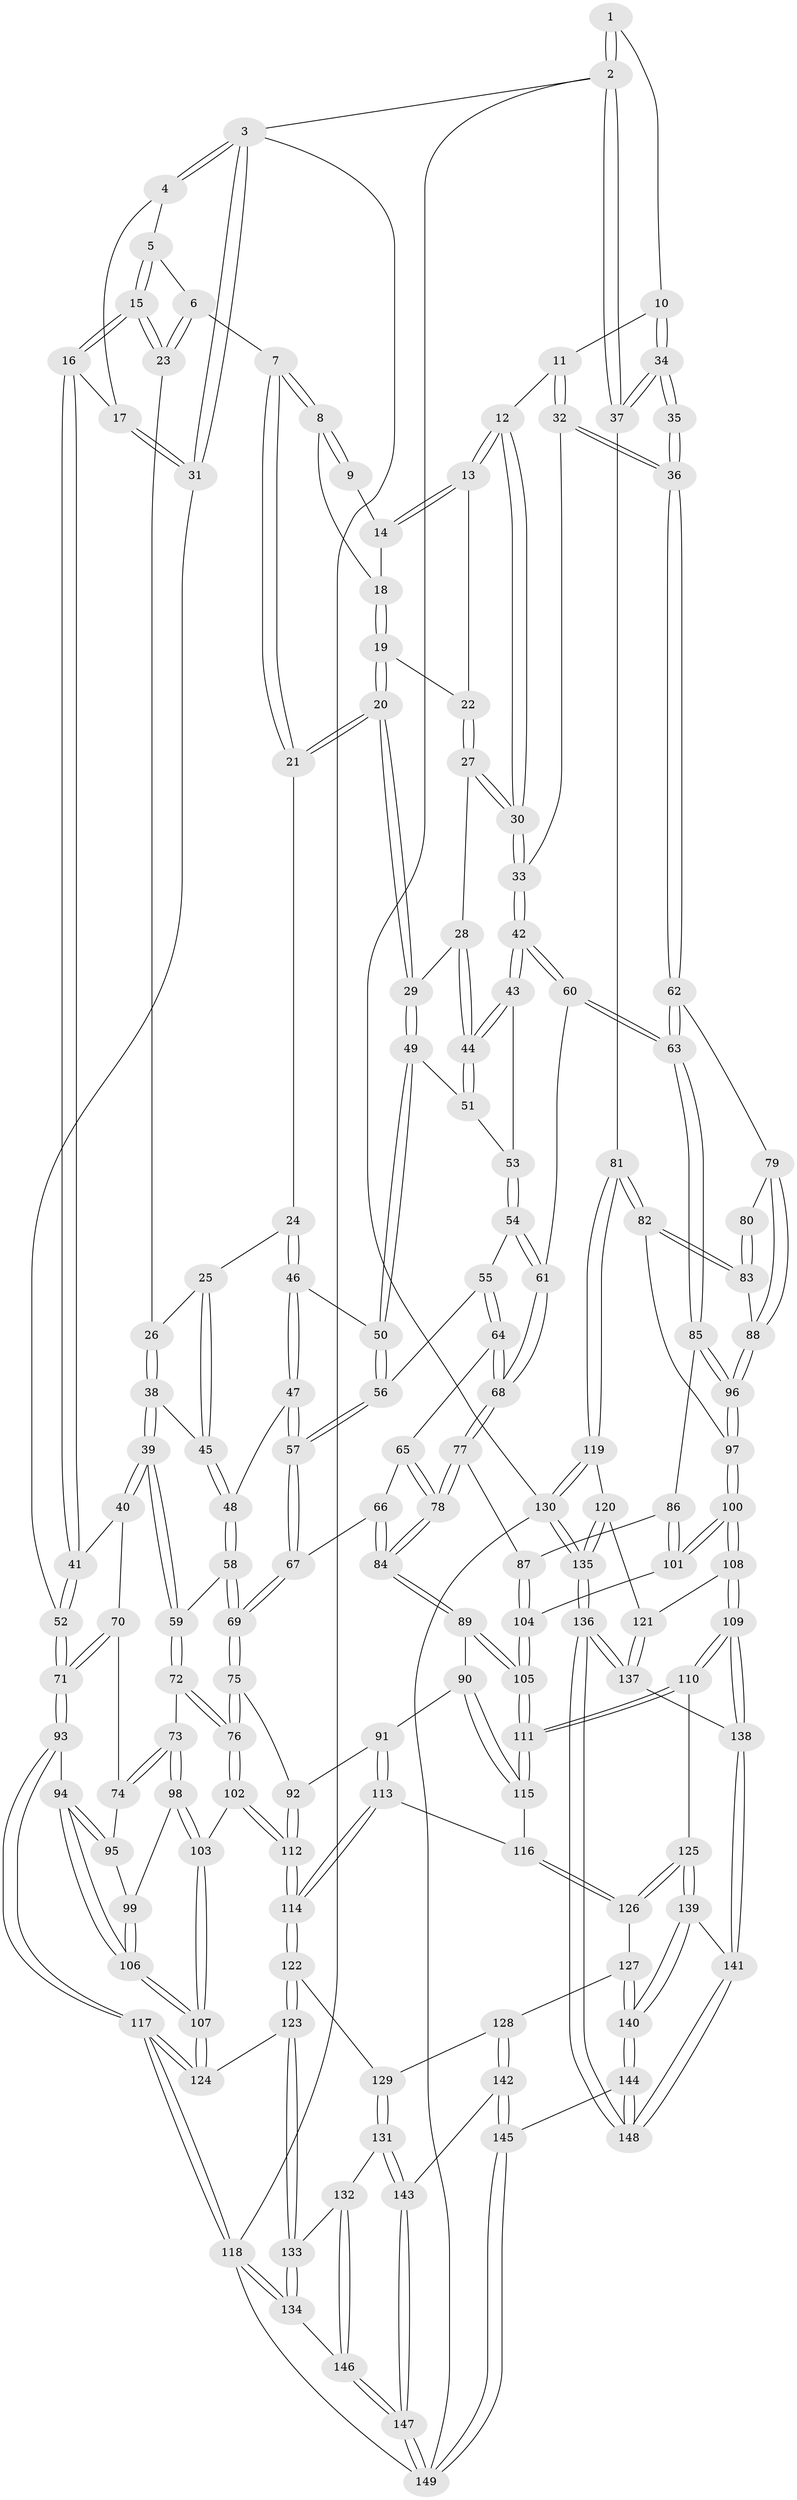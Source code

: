 // Generated by graph-tools (version 1.1) at 2025/01/03/09/25 05:01:36]
// undirected, 149 vertices, 369 edges
graph export_dot {
graph [start="1"]
  node [color=gray90,style=filled];
  1 [pos="+0.8143729305329581+0"];
  2 [pos="+1+0"];
  3 [pos="+0+0"];
  4 [pos="+0.11876415879639948+0"];
  5 [pos="+0.2526406492339431+0"];
  6 [pos="+0.41675063277622754+0"];
  7 [pos="+0.44910488128353554+0"];
  8 [pos="+0.47156478094157495+0"];
  9 [pos="+0.7682973472372002+0"];
  10 [pos="+0.8988386318358289+0.14427240157316523"];
  11 [pos="+0.8980991330442677+0.14469065238402912"];
  12 [pos="+0.8368813775012262+0.158880440485824"];
  13 [pos="+0.7880277995720788+0.15207306845009777"];
  14 [pos="+0.7335135460161158+0.10327163870125479"];
  15 [pos="+0.17012102213704097+0.20286814109713702"];
  16 [pos="+0.1681820827466047+0.20606946576028884"];
  17 [pos="+0.041747434765455414+0.17194207392377944"];
  18 [pos="+0.696340660833375+0.13414774526635587"];
  19 [pos="+0.6834634936191291+0.1563956311704788"];
  20 [pos="+0.6194464253622188+0.2058058404752013"];
  21 [pos="+0.5257857618695384+0.10921714770925205"];
  22 [pos="+0.7489733422408889+0.18526270748734058"];
  23 [pos="+0.3416687812990375+0.1717531812864035"];
  24 [pos="+0.4650956794425693+0.22470507997592987"];
  25 [pos="+0.45410469307346524+0.2286042712154672"];
  26 [pos="+0.3483280020461514+0.19774208635579524"];
  27 [pos="+0.7434950938488514+0.23398491684374687"];
  28 [pos="+0.7159992404496979+0.23701517346019293"];
  29 [pos="+0.6202027404818534+0.20923649617854828"];
  30 [pos="+0.7724050395347527+0.25094318786021164"];
  31 [pos="+0+0.2905544977435622"];
  32 [pos="+0.8207041875028271+0.30472646834664174"];
  33 [pos="+0.7960919016570117+0.2981423222076249"];
  34 [pos="+1+0.2538257814185142"];
  35 [pos="+1+0.2788544404346429"];
  36 [pos="+0.8346193823827776+0.31747047106847753"];
  37 [pos="+1+0.25452480152082557"];
  38 [pos="+0.3374421937385023+0.24959257606730417"];
  39 [pos="+0.2622743968687785+0.3268984415718715"];
  40 [pos="+0.1976284551141082+0.3072499379567562"];
  41 [pos="+0.17840264605273887+0.27684938295456485"];
  42 [pos="+0.7300136349278921+0.3370657165271704"];
  43 [pos="+0.7169864797185246+0.32360729089652973"];
  44 [pos="+0.7115577741985945+0.3149446684803717"];
  45 [pos="+0.4106202141616674+0.2924533286848401"];
  46 [pos="+0.5035327651107852+0.28265371388340854"];
  47 [pos="+0.4821886754065795+0.3407360158360543"];
  48 [pos="+0.4113107819687343+0.2950052831683439"];
  49 [pos="+0.6201092198807712+0.20968876345991894"];
  50 [pos="+0.5789592433422799+0.26614078490046833"];
  51 [pos="+0.6490145196777655+0.2701919215836499"];
  52 [pos="+0+0.3555323462452037"];
  53 [pos="+0.6446891543580298+0.3254956387513385"];
  54 [pos="+0.6338453247643406+0.3471547620913746"];
  55 [pos="+0.5899164764975936+0.3490431264832466"];
  56 [pos="+0.5819194729638244+0.34057369339034854"];
  57 [pos="+0.4855445894309154+0.3564504432449958"];
  58 [pos="+0.36017735601604894+0.3760872822934544"];
  59 [pos="+0.2876647387859701+0.35962611819170154"];
  60 [pos="+0.7106713358091536+0.406375066453916"];
  61 [pos="+0.7040060512795367+0.4106703368593688"];
  62 [pos="+0.8443132737256187+0.42500036432025506"];
  63 [pos="+0.8359566425233282+0.4343555824386612"];
  64 [pos="+0.5864601581665689+0.39988627961344125"];
  65 [pos="+0.5594863517952916+0.4170287153330773"];
  66 [pos="+0.4934451126376228+0.41644380149015114"];
  67 [pos="+0.4695177853064696+0.4104155898511508"];
  68 [pos="+0.6749820660931765+0.45421651166244115"];
  69 [pos="+0.43530710053703425+0.4371810077242417"];
  70 [pos="+0.17710474904877+0.3411347931005091"];
  71 [pos="+0+0.37358797830180474"];
  72 [pos="+0.27012491665780825+0.48070149787032046"];
  73 [pos="+0.19802134004223826+0.48463742158467416"];
  74 [pos="+0.13552246910306803+0.4195515053800027"];
  75 [pos="+0.4342436423674723+0.44288514438250765"];
  76 [pos="+0.32052008288397627+0.536628086654188"];
  77 [pos="+0.6701281784600083+0.48021483206360255"];
  78 [pos="+0.5919138903910786+0.5159192318238535"];
  79 [pos="+0.8657187885647457+0.4224084221182989"];
  80 [pos="+0.932231735889014+0.4065157465507688"];
  81 [pos="+1+0.5703234757968448"];
  82 [pos="+1+0.5295643688755108"];
  83 [pos="+0.9619285706794464+0.4901271294196507"];
  84 [pos="+0.5867960266139326+0.520396529230624"];
  85 [pos="+0.8344912288789318+0.4681106802573528"];
  86 [pos="+0.7974695611224957+0.4928836635552487"];
  87 [pos="+0.6786235092646772+0.49045829748691405"];
  88 [pos="+0.9340501042109602+0.4934474081289125"];
  89 [pos="+0.5726260514040381+0.5395101210755318"];
  90 [pos="+0.5314140269301508+0.5588949944498987"];
  91 [pos="+0.499858575264143+0.547458025502436"];
  92 [pos="+0.4921305555466193+0.5432004788811081"];
  93 [pos="+0+0.4461099398444283"];
  94 [pos="+0+0.4605828742638566"];
  95 [pos="+0.0588766519540855+0.4457288237918395"];
  96 [pos="+0.8637377354512934+0.5242984876525287"];
  97 [pos="+0.87066723255004+0.5818026245912458"];
  98 [pos="+0.18544724443505947+0.511041657912578"];
  99 [pos="+0.150088038341324+0.5541526968382963"];
  100 [pos="+0.8552352145408312+0.6230698055554329"];
  101 [pos="+0.7620350281683327+0.5534774731783474"];
  102 [pos="+0.32172914335913555+0.5910755100783145"];
  103 [pos="+0.2622928262286906+0.6157680606964245"];
  104 [pos="+0.70930573999724+0.5524881661047959"];
  105 [pos="+0.6804597241435618+0.6591492477513359"];
  106 [pos="+0.1269719541113605+0.6481563279596441"];
  107 [pos="+0.1458125201303858+0.6855995605714645"];
  108 [pos="+0.8569527582454536+0.749184718882113"];
  109 [pos="+0.7860064973178991+0.780314783897052"];
  110 [pos="+0.7044160226096178+0.7570586434398987"];
  111 [pos="+0.6899016858082205+0.7360774905523484"];
  112 [pos="+0.35229915264481393+0.6167621587162236"];
  113 [pos="+0.4112099415678712+0.7083765248743725"];
  114 [pos="+0.39999715024020355+0.708151725345544"];
  115 [pos="+0.5338982624965863+0.6700144058084816"];
  116 [pos="+0.44327820915369365+0.7124870741306402"];
  117 [pos="+0+0.7641972128477883"];
  118 [pos="+0+0.8774085156932825"];
  119 [pos="+1+0.7046891131030852"];
  120 [pos="+0.8790845371483782+0.7525389491294634"];
  121 [pos="+0.8785941520752419+0.7525151973369072"];
  122 [pos="+0.3536153551384404+0.7728155213023994"];
  123 [pos="+0.14992831388116415+0.7651744396484208"];
  124 [pos="+0.13791609117027764+0.7433249869292861"];
  125 [pos="+0.591590581319533+0.8409983654450746"];
  126 [pos="+0.5417792497987696+0.8482216226860289"];
  127 [pos="+0.5403797478311904+0.8494117755885897"];
  128 [pos="+0.4351512906449331+0.8852697693955257"];
  129 [pos="+0.36293006367486497+0.817681827254321"];
  130 [pos="+1+1"];
  131 [pos="+0.2983749852218375+0.907378792241672"];
  132 [pos="+0.2788752024261976+0.9046792866526983"];
  133 [pos="+0.14920222847651296+0.8223222390541822"];
  134 [pos="+0.10425550956780065+0.928494484380411"];
  135 [pos="+1+1"];
  136 [pos="+1+1"];
  137 [pos="+0.9418266510696934+1"];
  138 [pos="+0.7843468110316979+0.8528301937190538"];
  139 [pos="+0.6124356107826502+0.9285842252688927"];
  140 [pos="+0.5078495311669634+1"];
  141 [pos="+0.7368335642310929+1"];
  142 [pos="+0.40299030296075267+1"];
  143 [pos="+0.3072486394433995+0.9224182050933794"];
  144 [pos="+0.46997005808612397+1"];
  145 [pos="+0.4373625759697016+1"];
  146 [pos="+0.1446616330616927+1"];
  147 [pos="+0.15448101160400493+1"];
  148 [pos="+0.7435300388244072+1"];
  149 [pos="+0.16505110885328134+1"];
  1 -- 2;
  1 -- 2;
  1 -- 10;
  2 -- 3;
  2 -- 37;
  2 -- 37;
  2 -- 130;
  3 -- 4;
  3 -- 4;
  3 -- 31;
  3 -- 31;
  3 -- 118;
  4 -- 5;
  4 -- 17;
  5 -- 6;
  5 -- 15;
  5 -- 15;
  6 -- 7;
  6 -- 23;
  6 -- 23;
  7 -- 8;
  7 -- 8;
  7 -- 21;
  7 -- 21;
  8 -- 9;
  8 -- 9;
  8 -- 18;
  9 -- 14;
  10 -- 11;
  10 -- 34;
  10 -- 34;
  11 -- 12;
  11 -- 32;
  11 -- 32;
  12 -- 13;
  12 -- 13;
  12 -- 30;
  12 -- 30;
  13 -- 14;
  13 -- 14;
  13 -- 22;
  14 -- 18;
  15 -- 16;
  15 -- 16;
  15 -- 23;
  15 -- 23;
  16 -- 17;
  16 -- 41;
  16 -- 41;
  17 -- 31;
  17 -- 31;
  18 -- 19;
  18 -- 19;
  19 -- 20;
  19 -- 20;
  19 -- 22;
  20 -- 21;
  20 -- 21;
  20 -- 29;
  20 -- 29;
  21 -- 24;
  22 -- 27;
  22 -- 27;
  23 -- 26;
  24 -- 25;
  24 -- 46;
  24 -- 46;
  25 -- 26;
  25 -- 45;
  25 -- 45;
  26 -- 38;
  26 -- 38;
  27 -- 28;
  27 -- 30;
  27 -- 30;
  28 -- 29;
  28 -- 44;
  28 -- 44;
  29 -- 49;
  29 -- 49;
  30 -- 33;
  30 -- 33;
  31 -- 52;
  32 -- 33;
  32 -- 36;
  32 -- 36;
  33 -- 42;
  33 -- 42;
  34 -- 35;
  34 -- 35;
  34 -- 37;
  34 -- 37;
  35 -- 36;
  35 -- 36;
  36 -- 62;
  36 -- 62;
  37 -- 81;
  38 -- 39;
  38 -- 39;
  38 -- 45;
  39 -- 40;
  39 -- 40;
  39 -- 59;
  39 -- 59;
  40 -- 41;
  40 -- 70;
  41 -- 52;
  41 -- 52;
  42 -- 43;
  42 -- 43;
  42 -- 60;
  42 -- 60;
  43 -- 44;
  43 -- 44;
  43 -- 53;
  44 -- 51;
  44 -- 51;
  45 -- 48;
  45 -- 48;
  46 -- 47;
  46 -- 47;
  46 -- 50;
  47 -- 48;
  47 -- 57;
  47 -- 57;
  48 -- 58;
  48 -- 58;
  49 -- 50;
  49 -- 50;
  49 -- 51;
  50 -- 56;
  50 -- 56;
  51 -- 53;
  52 -- 71;
  52 -- 71;
  53 -- 54;
  53 -- 54;
  54 -- 55;
  54 -- 61;
  54 -- 61;
  55 -- 56;
  55 -- 64;
  55 -- 64;
  56 -- 57;
  56 -- 57;
  57 -- 67;
  57 -- 67;
  58 -- 59;
  58 -- 69;
  58 -- 69;
  59 -- 72;
  59 -- 72;
  60 -- 61;
  60 -- 63;
  60 -- 63;
  61 -- 68;
  61 -- 68;
  62 -- 63;
  62 -- 63;
  62 -- 79;
  63 -- 85;
  63 -- 85;
  64 -- 65;
  64 -- 68;
  64 -- 68;
  65 -- 66;
  65 -- 78;
  65 -- 78;
  66 -- 67;
  66 -- 84;
  66 -- 84;
  67 -- 69;
  67 -- 69;
  68 -- 77;
  68 -- 77;
  69 -- 75;
  69 -- 75;
  70 -- 71;
  70 -- 71;
  70 -- 74;
  71 -- 93;
  71 -- 93;
  72 -- 73;
  72 -- 76;
  72 -- 76;
  73 -- 74;
  73 -- 74;
  73 -- 98;
  73 -- 98;
  74 -- 95;
  75 -- 76;
  75 -- 76;
  75 -- 92;
  76 -- 102;
  76 -- 102;
  77 -- 78;
  77 -- 78;
  77 -- 87;
  78 -- 84;
  78 -- 84;
  79 -- 80;
  79 -- 88;
  79 -- 88;
  80 -- 83;
  80 -- 83;
  81 -- 82;
  81 -- 82;
  81 -- 119;
  81 -- 119;
  82 -- 83;
  82 -- 83;
  82 -- 97;
  83 -- 88;
  84 -- 89;
  84 -- 89;
  85 -- 86;
  85 -- 96;
  85 -- 96;
  86 -- 87;
  86 -- 101;
  86 -- 101;
  87 -- 104;
  87 -- 104;
  88 -- 96;
  88 -- 96;
  89 -- 90;
  89 -- 105;
  89 -- 105;
  90 -- 91;
  90 -- 115;
  90 -- 115;
  91 -- 92;
  91 -- 113;
  91 -- 113;
  92 -- 112;
  92 -- 112;
  93 -- 94;
  93 -- 117;
  93 -- 117;
  94 -- 95;
  94 -- 95;
  94 -- 106;
  94 -- 106;
  95 -- 99;
  96 -- 97;
  96 -- 97;
  97 -- 100;
  97 -- 100;
  98 -- 99;
  98 -- 103;
  98 -- 103;
  99 -- 106;
  99 -- 106;
  100 -- 101;
  100 -- 101;
  100 -- 108;
  100 -- 108;
  101 -- 104;
  102 -- 103;
  102 -- 112;
  102 -- 112;
  103 -- 107;
  103 -- 107;
  104 -- 105;
  104 -- 105;
  105 -- 111;
  105 -- 111;
  106 -- 107;
  106 -- 107;
  107 -- 124;
  107 -- 124;
  108 -- 109;
  108 -- 109;
  108 -- 121;
  109 -- 110;
  109 -- 110;
  109 -- 138;
  109 -- 138;
  110 -- 111;
  110 -- 111;
  110 -- 125;
  111 -- 115;
  111 -- 115;
  112 -- 114;
  112 -- 114;
  113 -- 114;
  113 -- 114;
  113 -- 116;
  114 -- 122;
  114 -- 122;
  115 -- 116;
  116 -- 126;
  116 -- 126;
  117 -- 118;
  117 -- 118;
  117 -- 124;
  117 -- 124;
  118 -- 134;
  118 -- 134;
  118 -- 149;
  119 -- 120;
  119 -- 130;
  119 -- 130;
  120 -- 121;
  120 -- 135;
  120 -- 135;
  121 -- 137;
  121 -- 137;
  122 -- 123;
  122 -- 123;
  122 -- 129;
  123 -- 124;
  123 -- 133;
  123 -- 133;
  125 -- 126;
  125 -- 126;
  125 -- 139;
  125 -- 139;
  126 -- 127;
  127 -- 128;
  127 -- 140;
  127 -- 140;
  128 -- 129;
  128 -- 142;
  128 -- 142;
  129 -- 131;
  129 -- 131;
  130 -- 135;
  130 -- 135;
  130 -- 149;
  131 -- 132;
  131 -- 143;
  131 -- 143;
  132 -- 133;
  132 -- 146;
  132 -- 146;
  133 -- 134;
  133 -- 134;
  134 -- 146;
  135 -- 136;
  135 -- 136;
  136 -- 137;
  136 -- 137;
  136 -- 148;
  136 -- 148;
  137 -- 138;
  138 -- 141;
  138 -- 141;
  139 -- 140;
  139 -- 140;
  139 -- 141;
  140 -- 144;
  140 -- 144;
  141 -- 148;
  141 -- 148;
  142 -- 143;
  142 -- 145;
  142 -- 145;
  143 -- 147;
  143 -- 147;
  144 -- 145;
  144 -- 148;
  144 -- 148;
  145 -- 149;
  145 -- 149;
  146 -- 147;
  146 -- 147;
  147 -- 149;
  147 -- 149;
}
